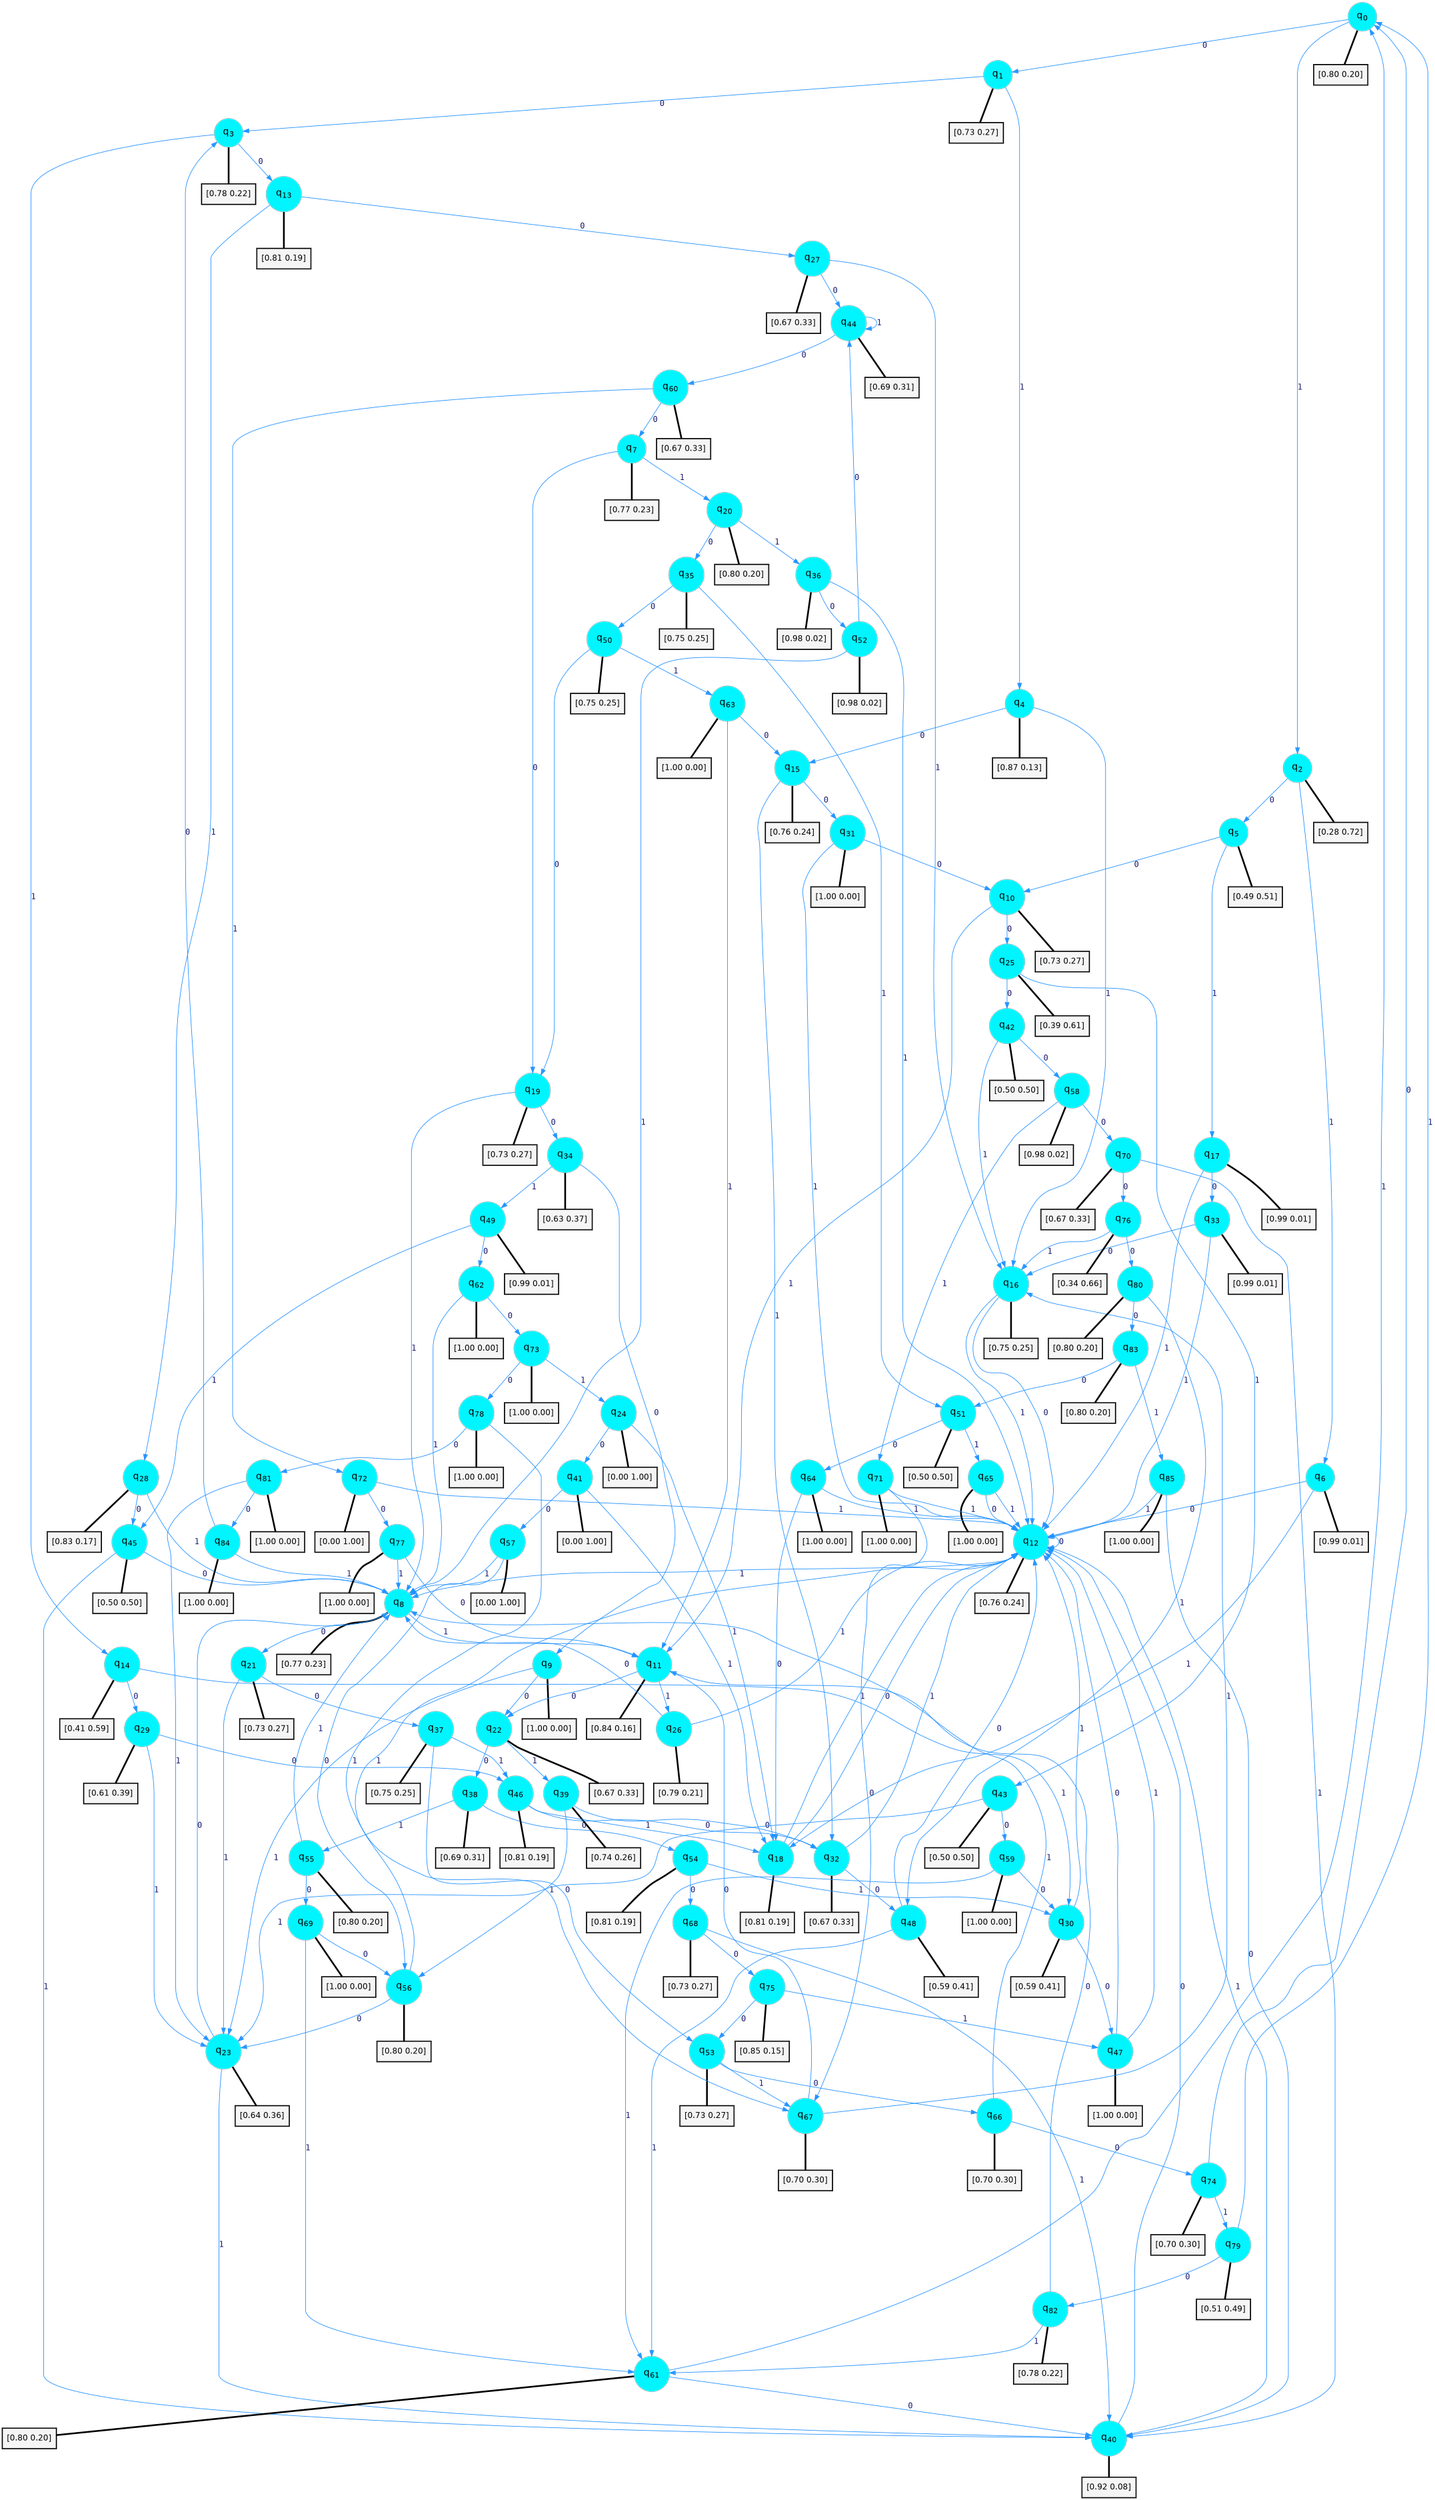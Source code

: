 digraph G {
graph [
bgcolor=transparent, dpi=300, rankdir=TD, size="40,25"];
node [
color=gray, fillcolor=turquoise1, fontcolor=black, fontname=Helvetica, fontsize=16, fontweight=bold, shape=circle, style=filled];
edge [
arrowsize=1, color=dodgerblue1, fontcolor=midnightblue, fontname=courier, fontweight=bold, penwidth=1, style=solid, weight=20];
0[label=<q<SUB>0</SUB>>];
1[label=<q<SUB>1</SUB>>];
2[label=<q<SUB>2</SUB>>];
3[label=<q<SUB>3</SUB>>];
4[label=<q<SUB>4</SUB>>];
5[label=<q<SUB>5</SUB>>];
6[label=<q<SUB>6</SUB>>];
7[label=<q<SUB>7</SUB>>];
8[label=<q<SUB>8</SUB>>];
9[label=<q<SUB>9</SUB>>];
10[label=<q<SUB>10</SUB>>];
11[label=<q<SUB>11</SUB>>];
12[label=<q<SUB>12</SUB>>];
13[label=<q<SUB>13</SUB>>];
14[label=<q<SUB>14</SUB>>];
15[label=<q<SUB>15</SUB>>];
16[label=<q<SUB>16</SUB>>];
17[label=<q<SUB>17</SUB>>];
18[label=<q<SUB>18</SUB>>];
19[label=<q<SUB>19</SUB>>];
20[label=<q<SUB>20</SUB>>];
21[label=<q<SUB>21</SUB>>];
22[label=<q<SUB>22</SUB>>];
23[label=<q<SUB>23</SUB>>];
24[label=<q<SUB>24</SUB>>];
25[label=<q<SUB>25</SUB>>];
26[label=<q<SUB>26</SUB>>];
27[label=<q<SUB>27</SUB>>];
28[label=<q<SUB>28</SUB>>];
29[label=<q<SUB>29</SUB>>];
30[label=<q<SUB>30</SUB>>];
31[label=<q<SUB>31</SUB>>];
32[label=<q<SUB>32</SUB>>];
33[label=<q<SUB>33</SUB>>];
34[label=<q<SUB>34</SUB>>];
35[label=<q<SUB>35</SUB>>];
36[label=<q<SUB>36</SUB>>];
37[label=<q<SUB>37</SUB>>];
38[label=<q<SUB>38</SUB>>];
39[label=<q<SUB>39</SUB>>];
40[label=<q<SUB>40</SUB>>];
41[label=<q<SUB>41</SUB>>];
42[label=<q<SUB>42</SUB>>];
43[label=<q<SUB>43</SUB>>];
44[label=<q<SUB>44</SUB>>];
45[label=<q<SUB>45</SUB>>];
46[label=<q<SUB>46</SUB>>];
47[label=<q<SUB>47</SUB>>];
48[label=<q<SUB>48</SUB>>];
49[label=<q<SUB>49</SUB>>];
50[label=<q<SUB>50</SUB>>];
51[label=<q<SUB>51</SUB>>];
52[label=<q<SUB>52</SUB>>];
53[label=<q<SUB>53</SUB>>];
54[label=<q<SUB>54</SUB>>];
55[label=<q<SUB>55</SUB>>];
56[label=<q<SUB>56</SUB>>];
57[label=<q<SUB>57</SUB>>];
58[label=<q<SUB>58</SUB>>];
59[label=<q<SUB>59</SUB>>];
60[label=<q<SUB>60</SUB>>];
61[label=<q<SUB>61</SUB>>];
62[label=<q<SUB>62</SUB>>];
63[label=<q<SUB>63</SUB>>];
64[label=<q<SUB>64</SUB>>];
65[label=<q<SUB>65</SUB>>];
66[label=<q<SUB>66</SUB>>];
67[label=<q<SUB>67</SUB>>];
68[label=<q<SUB>68</SUB>>];
69[label=<q<SUB>69</SUB>>];
70[label=<q<SUB>70</SUB>>];
71[label=<q<SUB>71</SUB>>];
72[label=<q<SUB>72</SUB>>];
73[label=<q<SUB>73</SUB>>];
74[label=<q<SUB>74</SUB>>];
75[label=<q<SUB>75</SUB>>];
76[label=<q<SUB>76</SUB>>];
77[label=<q<SUB>77</SUB>>];
78[label=<q<SUB>78</SUB>>];
79[label=<q<SUB>79</SUB>>];
80[label=<q<SUB>80</SUB>>];
81[label=<q<SUB>81</SUB>>];
82[label=<q<SUB>82</SUB>>];
83[label=<q<SUB>83</SUB>>];
84[label=<q<SUB>84</SUB>>];
85[label=<q<SUB>85</SUB>>];
86[label="[0.80 0.20]", shape=box,fontcolor=black, fontname=Helvetica, fontsize=14, penwidth=2, fillcolor=whitesmoke,color=black];
87[label="[0.73 0.27]", shape=box,fontcolor=black, fontname=Helvetica, fontsize=14, penwidth=2, fillcolor=whitesmoke,color=black];
88[label="[0.28 0.72]", shape=box,fontcolor=black, fontname=Helvetica, fontsize=14, penwidth=2, fillcolor=whitesmoke,color=black];
89[label="[0.78 0.22]", shape=box,fontcolor=black, fontname=Helvetica, fontsize=14, penwidth=2, fillcolor=whitesmoke,color=black];
90[label="[0.87 0.13]", shape=box,fontcolor=black, fontname=Helvetica, fontsize=14, penwidth=2, fillcolor=whitesmoke,color=black];
91[label="[0.49 0.51]", shape=box,fontcolor=black, fontname=Helvetica, fontsize=14, penwidth=2, fillcolor=whitesmoke,color=black];
92[label="[0.99 0.01]", shape=box,fontcolor=black, fontname=Helvetica, fontsize=14, penwidth=2, fillcolor=whitesmoke,color=black];
93[label="[0.77 0.23]", shape=box,fontcolor=black, fontname=Helvetica, fontsize=14, penwidth=2, fillcolor=whitesmoke,color=black];
94[label="[0.77 0.23]", shape=box,fontcolor=black, fontname=Helvetica, fontsize=14, penwidth=2, fillcolor=whitesmoke,color=black];
95[label="[1.00 0.00]", shape=box,fontcolor=black, fontname=Helvetica, fontsize=14, penwidth=2, fillcolor=whitesmoke,color=black];
96[label="[0.73 0.27]", shape=box,fontcolor=black, fontname=Helvetica, fontsize=14, penwidth=2, fillcolor=whitesmoke,color=black];
97[label="[0.84 0.16]", shape=box,fontcolor=black, fontname=Helvetica, fontsize=14, penwidth=2, fillcolor=whitesmoke,color=black];
98[label="[0.76 0.24]", shape=box,fontcolor=black, fontname=Helvetica, fontsize=14, penwidth=2, fillcolor=whitesmoke,color=black];
99[label="[0.81 0.19]", shape=box,fontcolor=black, fontname=Helvetica, fontsize=14, penwidth=2, fillcolor=whitesmoke,color=black];
100[label="[0.41 0.59]", shape=box,fontcolor=black, fontname=Helvetica, fontsize=14, penwidth=2, fillcolor=whitesmoke,color=black];
101[label="[0.76 0.24]", shape=box,fontcolor=black, fontname=Helvetica, fontsize=14, penwidth=2, fillcolor=whitesmoke,color=black];
102[label="[0.75 0.25]", shape=box,fontcolor=black, fontname=Helvetica, fontsize=14, penwidth=2, fillcolor=whitesmoke,color=black];
103[label="[0.99 0.01]", shape=box,fontcolor=black, fontname=Helvetica, fontsize=14, penwidth=2, fillcolor=whitesmoke,color=black];
104[label="[0.81 0.19]", shape=box,fontcolor=black, fontname=Helvetica, fontsize=14, penwidth=2, fillcolor=whitesmoke,color=black];
105[label="[0.73 0.27]", shape=box,fontcolor=black, fontname=Helvetica, fontsize=14, penwidth=2, fillcolor=whitesmoke,color=black];
106[label="[0.80 0.20]", shape=box,fontcolor=black, fontname=Helvetica, fontsize=14, penwidth=2, fillcolor=whitesmoke,color=black];
107[label="[0.73 0.27]", shape=box,fontcolor=black, fontname=Helvetica, fontsize=14, penwidth=2, fillcolor=whitesmoke,color=black];
108[label="[0.67 0.33]", shape=box,fontcolor=black, fontname=Helvetica, fontsize=14, penwidth=2, fillcolor=whitesmoke,color=black];
109[label="[0.64 0.36]", shape=box,fontcolor=black, fontname=Helvetica, fontsize=14, penwidth=2, fillcolor=whitesmoke,color=black];
110[label="[0.00 1.00]", shape=box,fontcolor=black, fontname=Helvetica, fontsize=14, penwidth=2, fillcolor=whitesmoke,color=black];
111[label="[0.39 0.61]", shape=box,fontcolor=black, fontname=Helvetica, fontsize=14, penwidth=2, fillcolor=whitesmoke,color=black];
112[label="[0.79 0.21]", shape=box,fontcolor=black, fontname=Helvetica, fontsize=14, penwidth=2, fillcolor=whitesmoke,color=black];
113[label="[0.67 0.33]", shape=box,fontcolor=black, fontname=Helvetica, fontsize=14, penwidth=2, fillcolor=whitesmoke,color=black];
114[label="[0.83 0.17]", shape=box,fontcolor=black, fontname=Helvetica, fontsize=14, penwidth=2, fillcolor=whitesmoke,color=black];
115[label="[0.61 0.39]", shape=box,fontcolor=black, fontname=Helvetica, fontsize=14, penwidth=2, fillcolor=whitesmoke,color=black];
116[label="[0.59 0.41]", shape=box,fontcolor=black, fontname=Helvetica, fontsize=14, penwidth=2, fillcolor=whitesmoke,color=black];
117[label="[1.00 0.00]", shape=box,fontcolor=black, fontname=Helvetica, fontsize=14, penwidth=2, fillcolor=whitesmoke,color=black];
118[label="[0.67 0.33]", shape=box,fontcolor=black, fontname=Helvetica, fontsize=14, penwidth=2, fillcolor=whitesmoke,color=black];
119[label="[0.99 0.01]", shape=box,fontcolor=black, fontname=Helvetica, fontsize=14, penwidth=2, fillcolor=whitesmoke,color=black];
120[label="[0.63 0.37]", shape=box,fontcolor=black, fontname=Helvetica, fontsize=14, penwidth=2, fillcolor=whitesmoke,color=black];
121[label="[0.75 0.25]", shape=box,fontcolor=black, fontname=Helvetica, fontsize=14, penwidth=2, fillcolor=whitesmoke,color=black];
122[label="[0.98 0.02]", shape=box,fontcolor=black, fontname=Helvetica, fontsize=14, penwidth=2, fillcolor=whitesmoke,color=black];
123[label="[0.75 0.25]", shape=box,fontcolor=black, fontname=Helvetica, fontsize=14, penwidth=2, fillcolor=whitesmoke,color=black];
124[label="[0.69 0.31]", shape=box,fontcolor=black, fontname=Helvetica, fontsize=14, penwidth=2, fillcolor=whitesmoke,color=black];
125[label="[0.74 0.26]", shape=box,fontcolor=black, fontname=Helvetica, fontsize=14, penwidth=2, fillcolor=whitesmoke,color=black];
126[label="[0.92 0.08]", shape=box,fontcolor=black, fontname=Helvetica, fontsize=14, penwidth=2, fillcolor=whitesmoke,color=black];
127[label="[0.00 1.00]", shape=box,fontcolor=black, fontname=Helvetica, fontsize=14, penwidth=2, fillcolor=whitesmoke,color=black];
128[label="[0.50 0.50]", shape=box,fontcolor=black, fontname=Helvetica, fontsize=14, penwidth=2, fillcolor=whitesmoke,color=black];
129[label="[0.50 0.50]", shape=box,fontcolor=black, fontname=Helvetica, fontsize=14, penwidth=2, fillcolor=whitesmoke,color=black];
130[label="[0.69 0.31]", shape=box,fontcolor=black, fontname=Helvetica, fontsize=14, penwidth=2, fillcolor=whitesmoke,color=black];
131[label="[0.50 0.50]", shape=box,fontcolor=black, fontname=Helvetica, fontsize=14, penwidth=2, fillcolor=whitesmoke,color=black];
132[label="[0.81 0.19]", shape=box,fontcolor=black, fontname=Helvetica, fontsize=14, penwidth=2, fillcolor=whitesmoke,color=black];
133[label="[1.00 0.00]", shape=box,fontcolor=black, fontname=Helvetica, fontsize=14, penwidth=2, fillcolor=whitesmoke,color=black];
134[label="[0.59 0.41]", shape=box,fontcolor=black, fontname=Helvetica, fontsize=14, penwidth=2, fillcolor=whitesmoke,color=black];
135[label="[0.99 0.01]", shape=box,fontcolor=black, fontname=Helvetica, fontsize=14, penwidth=2, fillcolor=whitesmoke,color=black];
136[label="[0.75 0.25]", shape=box,fontcolor=black, fontname=Helvetica, fontsize=14, penwidth=2, fillcolor=whitesmoke,color=black];
137[label="[0.50 0.50]", shape=box,fontcolor=black, fontname=Helvetica, fontsize=14, penwidth=2, fillcolor=whitesmoke,color=black];
138[label="[0.98 0.02]", shape=box,fontcolor=black, fontname=Helvetica, fontsize=14, penwidth=2, fillcolor=whitesmoke,color=black];
139[label="[0.73 0.27]", shape=box,fontcolor=black, fontname=Helvetica, fontsize=14, penwidth=2, fillcolor=whitesmoke,color=black];
140[label="[0.81 0.19]", shape=box,fontcolor=black, fontname=Helvetica, fontsize=14, penwidth=2, fillcolor=whitesmoke,color=black];
141[label="[0.80 0.20]", shape=box,fontcolor=black, fontname=Helvetica, fontsize=14, penwidth=2, fillcolor=whitesmoke,color=black];
142[label="[0.80 0.20]", shape=box,fontcolor=black, fontname=Helvetica, fontsize=14, penwidth=2, fillcolor=whitesmoke,color=black];
143[label="[0.00 1.00]", shape=box,fontcolor=black, fontname=Helvetica, fontsize=14, penwidth=2, fillcolor=whitesmoke,color=black];
144[label="[0.98 0.02]", shape=box,fontcolor=black, fontname=Helvetica, fontsize=14, penwidth=2, fillcolor=whitesmoke,color=black];
145[label="[1.00 0.00]", shape=box,fontcolor=black, fontname=Helvetica, fontsize=14, penwidth=2, fillcolor=whitesmoke,color=black];
146[label="[0.67 0.33]", shape=box,fontcolor=black, fontname=Helvetica, fontsize=14, penwidth=2, fillcolor=whitesmoke,color=black];
147[label="[0.80 0.20]", shape=box,fontcolor=black, fontname=Helvetica, fontsize=14, penwidth=2, fillcolor=whitesmoke,color=black];
148[label="[1.00 0.00]", shape=box,fontcolor=black, fontname=Helvetica, fontsize=14, penwidth=2, fillcolor=whitesmoke,color=black];
149[label="[1.00 0.00]", shape=box,fontcolor=black, fontname=Helvetica, fontsize=14, penwidth=2, fillcolor=whitesmoke,color=black];
150[label="[1.00 0.00]", shape=box,fontcolor=black, fontname=Helvetica, fontsize=14, penwidth=2, fillcolor=whitesmoke,color=black];
151[label="[1.00 0.00]", shape=box,fontcolor=black, fontname=Helvetica, fontsize=14, penwidth=2, fillcolor=whitesmoke,color=black];
152[label="[0.70 0.30]", shape=box,fontcolor=black, fontname=Helvetica, fontsize=14, penwidth=2, fillcolor=whitesmoke,color=black];
153[label="[0.70 0.30]", shape=box,fontcolor=black, fontname=Helvetica, fontsize=14, penwidth=2, fillcolor=whitesmoke,color=black];
154[label="[0.73 0.27]", shape=box,fontcolor=black, fontname=Helvetica, fontsize=14, penwidth=2, fillcolor=whitesmoke,color=black];
155[label="[1.00 0.00]", shape=box,fontcolor=black, fontname=Helvetica, fontsize=14, penwidth=2, fillcolor=whitesmoke,color=black];
156[label="[0.67 0.33]", shape=box,fontcolor=black, fontname=Helvetica, fontsize=14, penwidth=2, fillcolor=whitesmoke,color=black];
157[label="[1.00 0.00]", shape=box,fontcolor=black, fontname=Helvetica, fontsize=14, penwidth=2, fillcolor=whitesmoke,color=black];
158[label="[0.00 1.00]", shape=box,fontcolor=black, fontname=Helvetica, fontsize=14, penwidth=2, fillcolor=whitesmoke,color=black];
159[label="[1.00 0.00]", shape=box,fontcolor=black, fontname=Helvetica, fontsize=14, penwidth=2, fillcolor=whitesmoke,color=black];
160[label="[0.70 0.30]", shape=box,fontcolor=black, fontname=Helvetica, fontsize=14, penwidth=2, fillcolor=whitesmoke,color=black];
161[label="[0.85 0.15]", shape=box,fontcolor=black, fontname=Helvetica, fontsize=14, penwidth=2, fillcolor=whitesmoke,color=black];
162[label="[0.34 0.66]", shape=box,fontcolor=black, fontname=Helvetica, fontsize=14, penwidth=2, fillcolor=whitesmoke,color=black];
163[label="[1.00 0.00]", shape=box,fontcolor=black, fontname=Helvetica, fontsize=14, penwidth=2, fillcolor=whitesmoke,color=black];
164[label="[1.00 0.00]", shape=box,fontcolor=black, fontname=Helvetica, fontsize=14, penwidth=2, fillcolor=whitesmoke,color=black];
165[label="[0.51 0.49]", shape=box,fontcolor=black, fontname=Helvetica, fontsize=14, penwidth=2, fillcolor=whitesmoke,color=black];
166[label="[0.80 0.20]", shape=box,fontcolor=black, fontname=Helvetica, fontsize=14, penwidth=2, fillcolor=whitesmoke,color=black];
167[label="[1.00 0.00]", shape=box,fontcolor=black, fontname=Helvetica, fontsize=14, penwidth=2, fillcolor=whitesmoke,color=black];
168[label="[0.78 0.22]", shape=box,fontcolor=black, fontname=Helvetica, fontsize=14, penwidth=2, fillcolor=whitesmoke,color=black];
169[label="[0.80 0.20]", shape=box,fontcolor=black, fontname=Helvetica, fontsize=14, penwidth=2, fillcolor=whitesmoke,color=black];
170[label="[1.00 0.00]", shape=box,fontcolor=black, fontname=Helvetica, fontsize=14, penwidth=2, fillcolor=whitesmoke,color=black];
171[label="[1.00 0.00]", shape=box,fontcolor=black, fontname=Helvetica, fontsize=14, penwidth=2, fillcolor=whitesmoke,color=black];
0->1 [label=0];
0->2 [label=1];
0->86 [arrowhead=none, penwidth=3,color=black];
1->3 [label=0];
1->4 [label=1];
1->87 [arrowhead=none, penwidth=3,color=black];
2->5 [label=0];
2->6 [label=1];
2->88 [arrowhead=none, penwidth=3,color=black];
3->13 [label=0];
3->14 [label=1];
3->89 [arrowhead=none, penwidth=3,color=black];
4->15 [label=0];
4->16 [label=1];
4->90 [arrowhead=none, penwidth=3,color=black];
5->10 [label=0];
5->17 [label=1];
5->91 [arrowhead=none, penwidth=3,color=black];
6->12 [label=0];
6->18 [label=1];
6->92 [arrowhead=none, penwidth=3,color=black];
7->19 [label=0];
7->20 [label=1];
7->93 [arrowhead=none, penwidth=3,color=black];
8->21 [label=0];
8->11 [label=1];
8->94 [arrowhead=none, penwidth=3,color=black];
9->22 [label=0];
9->23 [label=1];
9->95 [arrowhead=none, penwidth=3,color=black];
10->25 [label=0];
10->11 [label=1];
10->96 [arrowhead=none, penwidth=3,color=black];
11->22 [label=0];
11->26 [label=1];
11->97 [arrowhead=none, penwidth=3,color=black];
12->12 [label=0];
12->8 [label=1];
12->98 [arrowhead=none, penwidth=3,color=black];
13->27 [label=0];
13->28 [label=1];
13->99 [arrowhead=none, penwidth=3,color=black];
14->29 [label=0];
14->30 [label=1];
14->100 [arrowhead=none, penwidth=3,color=black];
15->31 [label=0];
15->32 [label=1];
15->101 [arrowhead=none, penwidth=3,color=black];
16->12 [label=0];
16->12 [label=1];
16->102 [arrowhead=none, penwidth=3,color=black];
17->33 [label=0];
17->12 [label=1];
17->103 [arrowhead=none, penwidth=3,color=black];
18->12 [label=0];
18->12 [label=1];
18->104 [arrowhead=none, penwidth=3,color=black];
19->34 [label=0];
19->8 [label=1];
19->105 [arrowhead=none, penwidth=3,color=black];
20->35 [label=0];
20->36 [label=1];
20->106 [arrowhead=none, penwidth=3,color=black];
21->37 [label=0];
21->23 [label=1];
21->107 [arrowhead=none, penwidth=3,color=black];
22->38 [label=0];
22->39 [label=1];
22->108 [arrowhead=none, penwidth=3,color=black];
23->8 [label=0];
23->40 [label=1];
23->109 [arrowhead=none, penwidth=3,color=black];
24->41 [label=0];
24->18 [label=1];
24->110 [arrowhead=none, penwidth=3,color=black];
25->42 [label=0];
25->43 [label=1];
25->111 [arrowhead=none, penwidth=3,color=black];
26->8 [label=0];
26->12 [label=1];
26->112 [arrowhead=none, penwidth=3,color=black];
27->44 [label=0];
27->16 [label=1];
27->113 [arrowhead=none, penwidth=3,color=black];
28->45 [label=0];
28->8 [label=1];
28->114 [arrowhead=none, penwidth=3,color=black];
29->46 [label=0];
29->23 [label=1];
29->115 [arrowhead=none, penwidth=3,color=black];
30->47 [label=0];
30->12 [label=1];
30->116 [arrowhead=none, penwidth=3,color=black];
31->10 [label=0];
31->12 [label=1];
31->117 [arrowhead=none, penwidth=3,color=black];
32->48 [label=0];
32->12 [label=1];
32->118 [arrowhead=none, penwidth=3,color=black];
33->16 [label=0];
33->12 [label=1];
33->119 [arrowhead=none, penwidth=3,color=black];
34->9 [label=0];
34->49 [label=1];
34->120 [arrowhead=none, penwidth=3,color=black];
35->50 [label=0];
35->51 [label=1];
35->121 [arrowhead=none, penwidth=3,color=black];
36->52 [label=0];
36->12 [label=1];
36->122 [arrowhead=none, penwidth=3,color=black];
37->53 [label=0];
37->46 [label=1];
37->123 [arrowhead=none, penwidth=3,color=black];
38->54 [label=0];
38->55 [label=1];
38->124 [arrowhead=none, penwidth=3,color=black];
39->32 [label=0];
39->56 [label=1];
39->125 [arrowhead=none, penwidth=3,color=black];
40->12 [label=0];
40->12 [label=1];
40->126 [arrowhead=none, penwidth=3,color=black];
41->57 [label=0];
41->18 [label=1];
41->127 [arrowhead=none, penwidth=3,color=black];
42->58 [label=0];
42->16 [label=1];
42->128 [arrowhead=none, penwidth=3,color=black];
43->59 [label=0];
43->23 [label=1];
43->129 [arrowhead=none, penwidth=3,color=black];
44->60 [label=0];
44->44 [label=1];
44->130 [arrowhead=none, penwidth=3,color=black];
45->8 [label=0];
45->40 [label=1];
45->131 [arrowhead=none, penwidth=3,color=black];
46->32 [label=0];
46->18 [label=1];
46->132 [arrowhead=none, penwidth=3,color=black];
47->12 [label=0];
47->12 [label=1];
47->133 [arrowhead=none, penwidth=3,color=black];
48->12 [label=0];
48->61 [label=1];
48->134 [arrowhead=none, penwidth=3,color=black];
49->62 [label=0];
49->45 [label=1];
49->135 [arrowhead=none, penwidth=3,color=black];
50->19 [label=0];
50->63 [label=1];
50->136 [arrowhead=none, penwidth=3,color=black];
51->64 [label=0];
51->65 [label=1];
51->137 [arrowhead=none, penwidth=3,color=black];
52->44 [label=0];
52->8 [label=1];
52->138 [arrowhead=none, penwidth=3,color=black];
53->66 [label=0];
53->67 [label=1];
53->139 [arrowhead=none, penwidth=3,color=black];
54->68 [label=0];
54->30 [label=1];
54->140 [arrowhead=none, penwidth=3,color=black];
55->69 [label=0];
55->8 [label=1];
55->141 [arrowhead=none, penwidth=3,color=black];
56->23 [label=0];
56->12 [label=1];
56->142 [arrowhead=none, penwidth=3,color=black];
57->56 [label=0];
57->8 [label=1];
57->143 [arrowhead=none, penwidth=3,color=black];
58->70 [label=0];
58->71 [label=1];
58->144 [arrowhead=none, penwidth=3,color=black];
59->30 [label=0];
59->61 [label=1];
59->145 [arrowhead=none, penwidth=3,color=black];
60->7 [label=0];
60->72 [label=1];
60->146 [arrowhead=none, penwidth=3,color=black];
61->40 [label=0];
61->0 [label=1];
61->147 [arrowhead=none, penwidth=3,color=black];
62->73 [label=0];
62->8 [label=1];
62->148 [arrowhead=none, penwidth=3,color=black];
63->15 [label=0];
63->11 [label=1];
63->149 [arrowhead=none, penwidth=3,color=black];
64->18 [label=0];
64->12 [label=1];
64->150 [arrowhead=none, penwidth=3,color=black];
65->12 [label=0];
65->12 [label=1];
65->151 [arrowhead=none, penwidth=3,color=black];
66->74 [label=0];
66->8 [label=1];
66->152 [arrowhead=none, penwidth=3,color=black];
67->11 [label=0];
67->16 [label=1];
67->153 [arrowhead=none, penwidth=3,color=black];
68->75 [label=0];
68->40 [label=1];
68->154 [arrowhead=none, penwidth=3,color=black];
69->56 [label=0];
69->61 [label=1];
69->155 [arrowhead=none, penwidth=3,color=black];
70->76 [label=0];
70->40 [label=1];
70->156 [arrowhead=none, penwidth=3,color=black];
71->67 [label=0];
71->12 [label=1];
71->157 [arrowhead=none, penwidth=3,color=black];
72->77 [label=0];
72->12 [label=1];
72->158 [arrowhead=none, penwidth=3,color=black];
73->78 [label=0];
73->24 [label=1];
73->159 [arrowhead=none, penwidth=3,color=black];
74->0 [label=0];
74->79 [label=1];
74->160 [arrowhead=none, penwidth=3,color=black];
75->53 [label=0];
75->47 [label=1];
75->161 [arrowhead=none, penwidth=3,color=black];
76->80 [label=0];
76->16 [label=1];
76->162 [arrowhead=none, penwidth=3,color=black];
77->11 [label=0];
77->8 [label=1];
77->163 [arrowhead=none, penwidth=3,color=black];
78->81 [label=0];
78->67 [label=1];
78->164 [arrowhead=none, penwidth=3,color=black];
79->82 [label=0];
79->0 [label=1];
79->165 [arrowhead=none, penwidth=3,color=black];
80->83 [label=0];
80->48 [label=1];
80->166 [arrowhead=none, penwidth=3,color=black];
81->84 [label=0];
81->23 [label=1];
81->167 [arrowhead=none, penwidth=3,color=black];
82->11 [label=0];
82->61 [label=1];
82->168 [arrowhead=none, penwidth=3,color=black];
83->51 [label=0];
83->85 [label=1];
83->169 [arrowhead=none, penwidth=3,color=black];
84->3 [label=0];
84->8 [label=1];
84->170 [arrowhead=none, penwidth=3,color=black];
85->40 [label=0];
85->12 [label=1];
85->171 [arrowhead=none, penwidth=3,color=black];
}
